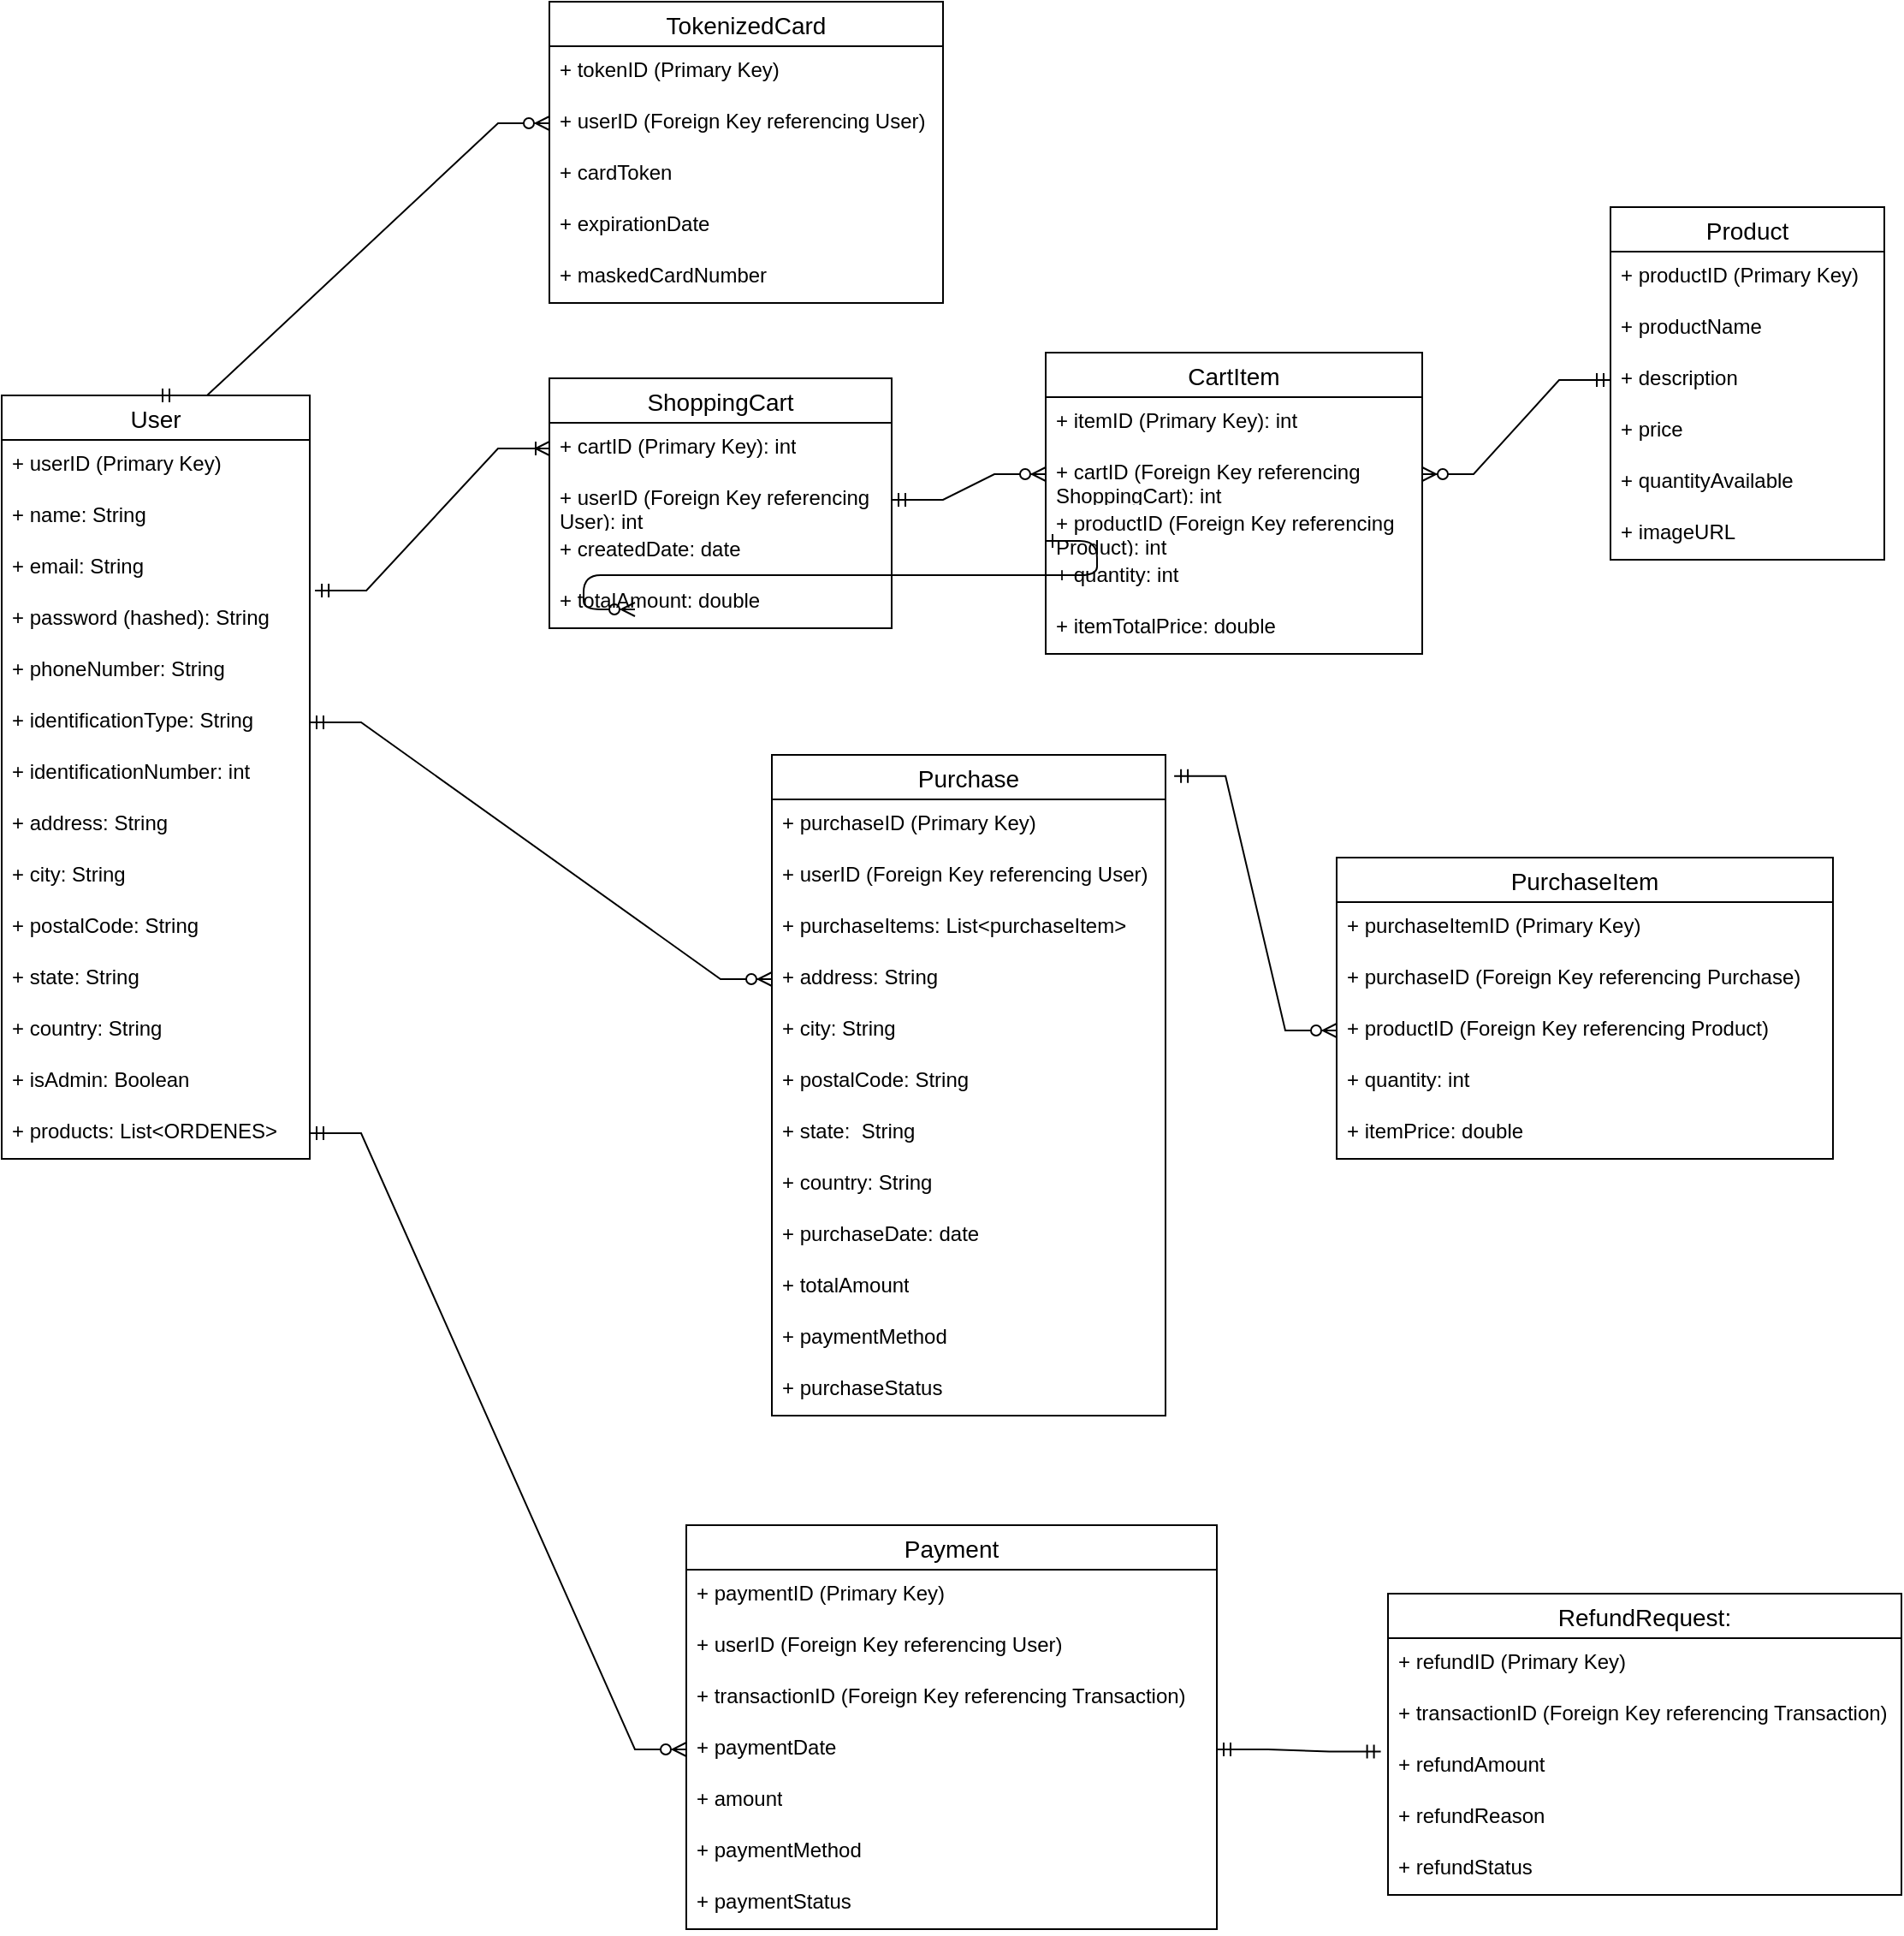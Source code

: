 <mxfile version="23.1.1" type="github">
  <diagram id="R2lEEEUBdFMjLlhIrx00" name="Page-1">
    <mxGraphModel dx="1724" dy="1920" grid="1" gridSize="10" guides="1" tooltips="1" connect="1" arrows="1" fold="1" page="1" pageScale="1" pageWidth="850" pageHeight="1100" math="0" shadow="0" extFonts="Permanent Marker^https://fonts.googleapis.com/css?family=Permanent+Marker">
      <root>
        <mxCell id="0" />
        <mxCell id="1" parent="0" />
        <mxCell id="C-vyLk0tnHw3VtMMgP7b-12" value="" style="edgeStyle=entityRelationEdgeStyle;endArrow=ERzeroToMany;startArrow=ERone;endFill=1;startFill=0;" parent="1" target="C-vyLk0tnHw3VtMMgP7b-17" edge="1">
          <mxGeometry width="100" height="100" relative="1" as="geometry">
            <mxPoint x="700" y="165" as="sourcePoint" />
            <mxPoint x="460" y="205" as="targetPoint" />
          </mxGeometry>
        </mxCell>
        <mxCell id="R5RDyOjcecLHCs99hHvP-14" value="User" style="swimlane;fontStyle=0;childLayout=stackLayout;horizontal=1;startSize=26;horizontalStack=0;resizeParent=1;resizeParentMax=0;resizeLast=0;collapsible=1;marginBottom=0;align=center;fontSize=14;" vertex="1" parent="1">
          <mxGeometry x="90" y="80" width="180" height="446" as="geometry" />
        </mxCell>
        <mxCell id="R5RDyOjcecLHCs99hHvP-17" value="+&amp;nbsp;userID (Primary Key)" style="text;strokeColor=none;fillColor=none;spacingLeft=4;spacingRight=4;overflow=hidden;rotatable=0;points=[[0,0.5],[1,0.5]];portConstraint=eastwest;fontSize=12;whiteSpace=wrap;html=1;" vertex="1" parent="R5RDyOjcecLHCs99hHvP-14">
          <mxGeometry y="26" width="180" height="30" as="geometry" />
        </mxCell>
        <mxCell id="R5RDyOjcecLHCs99hHvP-18" value="+ name: String" style="text;strokeColor=none;fillColor=none;spacingLeft=4;spacingRight=4;overflow=hidden;rotatable=0;points=[[0,0.5],[1,0.5]];portConstraint=eastwest;fontSize=12;whiteSpace=wrap;html=1;" vertex="1" parent="R5RDyOjcecLHCs99hHvP-14">
          <mxGeometry y="56" width="180" height="30" as="geometry" />
        </mxCell>
        <mxCell id="R5RDyOjcecLHCs99hHvP-16" value="+ email: String" style="text;strokeColor=none;fillColor=none;spacingLeft=4;spacingRight=4;overflow=hidden;rotatable=0;points=[[0,0.5],[1,0.5]];portConstraint=eastwest;fontSize=12;whiteSpace=wrap;html=1;" vertex="1" parent="R5RDyOjcecLHCs99hHvP-14">
          <mxGeometry y="86" width="180" height="30" as="geometry" />
        </mxCell>
        <mxCell id="R5RDyOjcecLHCs99hHvP-19" value="+ password (hashed): String" style="text;strokeColor=none;fillColor=none;spacingLeft=4;spacingRight=4;overflow=hidden;rotatable=0;points=[[0,0.5],[1,0.5]];portConstraint=eastwest;fontSize=12;whiteSpace=wrap;html=1;" vertex="1" parent="R5RDyOjcecLHCs99hHvP-14">
          <mxGeometry y="116" width="180" height="30" as="geometry" />
        </mxCell>
        <mxCell id="R5RDyOjcecLHCs99hHvP-15" value="+ phoneNumber: String" style="text;strokeColor=none;fillColor=none;spacingLeft=4;spacingRight=4;overflow=hidden;rotatable=0;points=[[0,0.5],[1,0.5]];portConstraint=eastwest;fontSize=12;whiteSpace=wrap;html=1;" vertex="1" parent="R5RDyOjcecLHCs99hHvP-14">
          <mxGeometry y="146" width="180" height="30" as="geometry" />
        </mxCell>
        <mxCell id="R5RDyOjcecLHCs99hHvP-20" value="+ identificationType: String" style="text;strokeColor=none;fillColor=none;spacingLeft=4;spacingRight=4;overflow=hidden;rotatable=0;points=[[0,0.5],[1,0.5]];portConstraint=eastwest;fontSize=12;whiteSpace=wrap;html=1;" vertex="1" parent="R5RDyOjcecLHCs99hHvP-14">
          <mxGeometry y="176" width="180" height="30" as="geometry" />
        </mxCell>
        <mxCell id="R5RDyOjcecLHCs99hHvP-21" value="+ identificationNumber: int" style="text;strokeColor=none;fillColor=none;spacingLeft=4;spacingRight=4;overflow=hidden;rotatable=0;points=[[0,0.5],[1,0.5]];portConstraint=eastwest;fontSize=12;whiteSpace=wrap;html=1;" vertex="1" parent="R5RDyOjcecLHCs99hHvP-14">
          <mxGeometry y="206" width="180" height="30" as="geometry" />
        </mxCell>
        <mxCell id="R5RDyOjcecLHCs99hHvP-22" value="+ address: String" style="text;strokeColor=none;fillColor=none;spacingLeft=4;spacingRight=4;overflow=hidden;rotatable=0;points=[[0,0.5],[1,0.5]];portConstraint=eastwest;fontSize=12;whiteSpace=wrap;html=1;" vertex="1" parent="R5RDyOjcecLHCs99hHvP-14">
          <mxGeometry y="236" width="180" height="30" as="geometry" />
        </mxCell>
        <mxCell id="R5RDyOjcecLHCs99hHvP-23" value="+ city: String" style="text;strokeColor=none;fillColor=none;spacingLeft=4;spacingRight=4;overflow=hidden;rotatable=0;points=[[0,0.5],[1,0.5]];portConstraint=eastwest;fontSize=12;whiteSpace=wrap;html=1;" vertex="1" parent="R5RDyOjcecLHCs99hHvP-14">
          <mxGeometry y="266" width="180" height="30" as="geometry" />
        </mxCell>
        <mxCell id="R5RDyOjcecLHCs99hHvP-24" value="+ postalCode: String" style="text;strokeColor=none;fillColor=none;spacingLeft=4;spacingRight=4;overflow=hidden;rotatable=0;points=[[0,0.5],[1,0.5]];portConstraint=eastwest;fontSize=12;whiteSpace=wrap;html=1;" vertex="1" parent="R5RDyOjcecLHCs99hHvP-14">
          <mxGeometry y="296" width="180" height="30" as="geometry" />
        </mxCell>
        <mxCell id="R5RDyOjcecLHCs99hHvP-41" value="+ state: String" style="text;strokeColor=none;fillColor=none;spacingLeft=4;spacingRight=4;overflow=hidden;rotatable=0;points=[[0,0.5],[1,0.5]];portConstraint=eastwest;fontSize=12;whiteSpace=wrap;html=1;" vertex="1" parent="R5RDyOjcecLHCs99hHvP-14">
          <mxGeometry y="326" width="180" height="30" as="geometry" />
        </mxCell>
        <mxCell id="R5RDyOjcecLHCs99hHvP-69" value="+ country: String" style="text;strokeColor=none;fillColor=none;spacingLeft=4;spacingRight=4;overflow=hidden;rotatable=0;points=[[0,0.5],[1,0.5]];portConstraint=eastwest;fontSize=12;whiteSpace=wrap;html=1;" vertex="1" parent="R5RDyOjcecLHCs99hHvP-14">
          <mxGeometry y="356" width="180" height="30" as="geometry" />
        </mxCell>
        <mxCell id="R5RDyOjcecLHCs99hHvP-26" value="+ isAdmin: Boolean" style="text;strokeColor=none;fillColor=none;spacingLeft=4;spacingRight=4;overflow=hidden;rotatable=0;points=[[0,0.5],[1,0.5]];portConstraint=eastwest;fontSize=12;whiteSpace=wrap;html=1;" vertex="1" parent="R5RDyOjcecLHCs99hHvP-14">
          <mxGeometry y="386" width="180" height="30" as="geometry" />
        </mxCell>
        <mxCell id="R5RDyOjcecLHCs99hHvP-40" value="+ products: List&amp;lt;ORDENES&amp;gt;" style="text;strokeColor=none;fillColor=none;spacingLeft=4;spacingRight=4;overflow=hidden;rotatable=0;points=[[0,0.5],[1,0.5]];portConstraint=eastwest;fontSize=12;whiteSpace=wrap;html=1;" vertex="1" parent="R5RDyOjcecLHCs99hHvP-14">
          <mxGeometry y="416" width="180" height="30" as="geometry" />
        </mxCell>
        <mxCell id="R5RDyOjcecLHCs99hHvP-42" value="ShoppingCart" style="swimlane;fontStyle=0;childLayout=stackLayout;horizontal=1;startSize=26;horizontalStack=0;resizeParent=1;resizeParentMax=0;resizeLast=0;collapsible=1;marginBottom=0;align=center;fontSize=14;" vertex="1" parent="1">
          <mxGeometry x="410" y="70" width="200" height="146" as="geometry" />
        </mxCell>
        <mxCell id="R5RDyOjcecLHCs99hHvP-43" value="+ cartID (Primary Key): int" style="text;strokeColor=none;fillColor=none;spacingLeft=4;spacingRight=4;overflow=hidden;rotatable=0;points=[[0,0.5],[1,0.5]];portConstraint=eastwest;fontSize=12;whiteSpace=wrap;html=1;" vertex="1" parent="R5RDyOjcecLHCs99hHvP-42">
          <mxGeometry y="26" width="200" height="30" as="geometry" />
        </mxCell>
        <mxCell id="R5RDyOjcecLHCs99hHvP-44" value="+&amp;nbsp;userID (Foreign Key referencing User): int" style="text;strokeColor=none;fillColor=none;spacingLeft=4;spacingRight=4;overflow=hidden;rotatable=0;points=[[0,0.5],[1,0.5]];portConstraint=eastwest;fontSize=12;whiteSpace=wrap;html=1;" vertex="1" parent="R5RDyOjcecLHCs99hHvP-42">
          <mxGeometry y="56" width="200" height="30" as="geometry" />
        </mxCell>
        <mxCell id="R5RDyOjcecLHCs99hHvP-111" value="+&amp;nbsp;createdDate: date" style="text;strokeColor=none;fillColor=none;spacingLeft=4;spacingRight=4;overflow=hidden;rotatable=0;points=[[0,0.5],[1,0.5]];portConstraint=eastwest;fontSize=12;whiteSpace=wrap;html=1;" vertex="1" parent="R5RDyOjcecLHCs99hHvP-42">
          <mxGeometry y="86" width="200" height="30" as="geometry" />
        </mxCell>
        <mxCell id="R5RDyOjcecLHCs99hHvP-112" value="+ totalAmount: double" style="text;strokeColor=none;fillColor=none;spacingLeft=4;spacingRight=4;overflow=hidden;rotatable=0;points=[[0,0.5],[1,0.5]];portConstraint=eastwest;fontSize=12;whiteSpace=wrap;html=1;" vertex="1" parent="R5RDyOjcecLHCs99hHvP-42">
          <mxGeometry y="116" width="200" height="30" as="geometry" />
        </mxCell>
        <mxCell id="R5RDyOjcecLHCs99hHvP-48" value="Purchase" style="swimlane;fontStyle=0;childLayout=stackLayout;horizontal=1;startSize=26;horizontalStack=0;resizeParent=1;resizeParentMax=0;resizeLast=0;collapsible=1;marginBottom=0;align=center;fontSize=14;" vertex="1" parent="1">
          <mxGeometry x="540" y="290" width="230" height="386" as="geometry" />
        </mxCell>
        <mxCell id="R5RDyOjcecLHCs99hHvP-49" value="+&amp;nbsp;purchaseID (Primary Key)" style="text;strokeColor=none;fillColor=none;spacingLeft=4;spacingRight=4;overflow=hidden;rotatable=0;points=[[0,0.5],[1,0.5]];portConstraint=eastwest;fontSize=12;whiteSpace=wrap;html=1;" vertex="1" parent="R5RDyOjcecLHCs99hHvP-48">
          <mxGeometry y="26" width="230" height="30" as="geometry" />
        </mxCell>
        <mxCell id="R5RDyOjcecLHCs99hHvP-50" value="+&amp;nbsp;userID (Foreign Key referencing User)" style="text;strokeColor=none;fillColor=none;spacingLeft=4;spacingRight=4;overflow=hidden;rotatable=0;points=[[0,0.5],[1,0.5]];portConstraint=eastwest;fontSize=12;whiteSpace=wrap;html=1;" vertex="1" parent="R5RDyOjcecLHCs99hHvP-48">
          <mxGeometry y="56" width="230" height="30" as="geometry" />
        </mxCell>
        <mxCell id="R5RDyOjcecLHCs99hHvP-51" value="+ purchaseItems: List&amp;lt;purchaseItem&amp;gt;" style="text;strokeColor=none;fillColor=none;spacingLeft=4;spacingRight=4;overflow=hidden;rotatable=0;points=[[0,0.5],[1,0.5]];portConstraint=eastwest;fontSize=12;whiteSpace=wrap;html=1;" vertex="1" parent="R5RDyOjcecLHCs99hHvP-48">
          <mxGeometry y="86" width="230" height="30" as="geometry" />
        </mxCell>
        <mxCell id="R5RDyOjcecLHCs99hHvP-63" value="+ address: String" style="text;strokeColor=none;fillColor=none;spacingLeft=4;spacingRight=4;overflow=hidden;rotatable=0;points=[[0,0.5],[1,0.5]];portConstraint=eastwest;fontSize=12;whiteSpace=wrap;html=1;" vertex="1" parent="R5RDyOjcecLHCs99hHvP-48">
          <mxGeometry y="116" width="230" height="30" as="geometry" />
        </mxCell>
        <mxCell id="R5RDyOjcecLHCs99hHvP-64" value="+ city: String" style="text;strokeColor=none;fillColor=none;spacingLeft=4;spacingRight=4;overflow=hidden;rotatable=0;points=[[0,0.5],[1,0.5]];portConstraint=eastwest;fontSize=12;whiteSpace=wrap;html=1;" vertex="1" parent="R5RDyOjcecLHCs99hHvP-48">
          <mxGeometry y="146" width="230" height="30" as="geometry" />
        </mxCell>
        <mxCell id="R5RDyOjcecLHCs99hHvP-65" value="+ postalCode: String" style="text;strokeColor=none;fillColor=none;spacingLeft=4;spacingRight=4;overflow=hidden;rotatable=0;points=[[0,0.5],[1,0.5]];portConstraint=eastwest;fontSize=12;whiteSpace=wrap;html=1;" vertex="1" parent="R5RDyOjcecLHCs99hHvP-48">
          <mxGeometry y="176" width="230" height="30" as="geometry" />
        </mxCell>
        <mxCell id="R5RDyOjcecLHCs99hHvP-57" value="+ state:&amp;nbsp; String" style="text;strokeColor=none;fillColor=none;spacingLeft=4;spacingRight=4;overflow=hidden;rotatable=0;points=[[0,0.5],[1,0.5]];portConstraint=eastwest;fontSize=12;whiteSpace=wrap;html=1;" vertex="1" parent="R5RDyOjcecLHCs99hHvP-48">
          <mxGeometry y="206" width="230" height="30" as="geometry" />
        </mxCell>
        <mxCell id="R5RDyOjcecLHCs99hHvP-25" value="+ country: String" style="text;strokeColor=none;fillColor=none;spacingLeft=4;spacingRight=4;overflow=hidden;rotatable=0;points=[[0,0.5],[1,0.5]];portConstraint=eastwest;fontSize=12;whiteSpace=wrap;html=1;" vertex="1" parent="R5RDyOjcecLHCs99hHvP-48">
          <mxGeometry y="236" width="230" height="30" as="geometry" />
        </mxCell>
        <mxCell id="R5RDyOjcecLHCs99hHvP-58" value="+&amp;nbsp;purchaseDate: date" style="text;strokeColor=none;fillColor=none;spacingLeft=4;spacingRight=4;overflow=hidden;rotatable=0;points=[[0,0.5],[1,0.5]];portConstraint=eastwest;fontSize=12;whiteSpace=wrap;html=1;" vertex="1" parent="R5RDyOjcecLHCs99hHvP-48">
          <mxGeometry y="266" width="230" height="30" as="geometry" />
        </mxCell>
        <mxCell id="R5RDyOjcecLHCs99hHvP-122" value="+&amp;nbsp;totalAmount" style="text;strokeColor=none;fillColor=none;spacingLeft=4;spacingRight=4;overflow=hidden;rotatable=0;points=[[0,0.5],[1,0.5]];portConstraint=eastwest;fontSize=12;whiteSpace=wrap;html=1;" vertex="1" parent="R5RDyOjcecLHCs99hHvP-48">
          <mxGeometry y="296" width="230" height="30" as="geometry" />
        </mxCell>
        <mxCell id="R5RDyOjcecLHCs99hHvP-123" value="+&amp;nbsp;paymentMethod" style="text;strokeColor=none;fillColor=none;spacingLeft=4;spacingRight=4;overflow=hidden;rotatable=0;points=[[0,0.5],[1,0.5]];portConstraint=eastwest;fontSize=12;whiteSpace=wrap;html=1;" vertex="1" parent="R5RDyOjcecLHCs99hHvP-48">
          <mxGeometry y="326" width="230" height="30" as="geometry" />
        </mxCell>
        <mxCell id="R5RDyOjcecLHCs99hHvP-124" value="+&amp;nbsp;purchaseStatus" style="text;strokeColor=none;fillColor=none;spacingLeft=4;spacingRight=4;overflow=hidden;rotatable=0;points=[[0,0.5],[1,0.5]];portConstraint=eastwest;fontSize=12;whiteSpace=wrap;html=1;" vertex="1" parent="R5RDyOjcecLHCs99hHvP-48">
          <mxGeometry y="356" width="230" height="30" as="geometry" />
        </mxCell>
        <mxCell id="R5RDyOjcecLHCs99hHvP-70" value="" style="edgeStyle=entityRelationEdgeStyle;fontSize=12;html=1;endArrow=ERzeroToMany;startArrow=ERmandOne;rounded=0;exitX=1;exitY=0.5;exitDx=0;exitDy=0;entryX=0;entryY=0.5;entryDx=0;entryDy=0;" edge="1" parent="1" source="R5RDyOjcecLHCs99hHvP-20" target="R5RDyOjcecLHCs99hHvP-63">
          <mxGeometry width="100" height="100" relative="1" as="geometry">
            <mxPoint x="380" y="410" as="sourcePoint" />
            <mxPoint x="480" y="310" as="targetPoint" />
          </mxGeometry>
        </mxCell>
        <mxCell id="R5RDyOjcecLHCs99hHvP-71" value="" style="edgeStyle=entityRelationEdgeStyle;fontSize=12;html=1;endArrow=ERoneToMany;startArrow=ERmandOne;rounded=0;exitX=1.017;exitY=-0.067;exitDx=0;exitDy=0;exitPerimeter=0;entryX=0;entryY=0.5;entryDx=0;entryDy=0;" edge="1" parent="1" source="R5RDyOjcecLHCs99hHvP-19" target="R5RDyOjcecLHCs99hHvP-43">
          <mxGeometry width="100" height="100" relative="1" as="geometry">
            <mxPoint x="380" y="410" as="sourcePoint" />
            <mxPoint x="480" y="310" as="targetPoint" />
            <Array as="points">
              <mxPoint x="300" y="180" />
            </Array>
          </mxGeometry>
        </mxCell>
        <mxCell id="R5RDyOjcecLHCs99hHvP-72" value="TokenizedCard" style="swimlane;fontStyle=0;childLayout=stackLayout;horizontal=1;startSize=26;horizontalStack=0;resizeParent=1;resizeParentMax=0;resizeLast=0;collapsible=1;marginBottom=0;align=center;fontSize=14;" vertex="1" parent="1">
          <mxGeometry x="410" y="-150" width="230" height="176" as="geometry" />
        </mxCell>
        <mxCell id="R5RDyOjcecLHCs99hHvP-73" value="+&amp;nbsp;tokenID (Primary Key)" style="text;strokeColor=none;fillColor=none;spacingLeft=4;spacingRight=4;overflow=hidden;rotatable=0;points=[[0,0.5],[1,0.5]];portConstraint=eastwest;fontSize=12;whiteSpace=wrap;html=1;" vertex="1" parent="R5RDyOjcecLHCs99hHvP-72">
          <mxGeometry y="26" width="230" height="30" as="geometry" />
        </mxCell>
        <mxCell id="R5RDyOjcecLHCs99hHvP-74" value="+&amp;nbsp;userID (Foreign Key referencing User)" style="text;strokeColor=none;fillColor=none;spacingLeft=4;spacingRight=4;overflow=hidden;rotatable=0;points=[[0,0.5],[1,0.5]];portConstraint=eastwest;fontSize=12;whiteSpace=wrap;html=1;" vertex="1" parent="R5RDyOjcecLHCs99hHvP-72">
          <mxGeometry y="56" width="230" height="30" as="geometry" />
        </mxCell>
        <mxCell id="R5RDyOjcecLHCs99hHvP-75" value="+&amp;nbsp;cardToken" style="text;strokeColor=none;fillColor=none;spacingLeft=4;spacingRight=4;overflow=hidden;rotatable=0;points=[[0,0.5],[1,0.5]];portConstraint=eastwest;fontSize=12;whiteSpace=wrap;html=1;" vertex="1" parent="R5RDyOjcecLHCs99hHvP-72">
          <mxGeometry y="86" width="230" height="30" as="geometry" />
        </mxCell>
        <mxCell id="R5RDyOjcecLHCs99hHvP-96" value="+&amp;nbsp;expirationDate" style="text;strokeColor=none;fillColor=none;spacingLeft=4;spacingRight=4;overflow=hidden;rotatable=0;points=[[0,0.5],[1,0.5]];portConstraint=eastwest;fontSize=12;whiteSpace=wrap;html=1;" vertex="1" parent="R5RDyOjcecLHCs99hHvP-72">
          <mxGeometry y="116" width="230" height="30" as="geometry" />
        </mxCell>
        <mxCell id="R5RDyOjcecLHCs99hHvP-97" value="+&amp;nbsp;maskedCardNumber" style="text;strokeColor=none;fillColor=none;spacingLeft=4;spacingRight=4;overflow=hidden;rotatable=0;points=[[0,0.5],[1,0.5]];portConstraint=eastwest;fontSize=12;whiteSpace=wrap;html=1;" vertex="1" parent="R5RDyOjcecLHCs99hHvP-72">
          <mxGeometry y="146" width="230" height="30" as="geometry" />
        </mxCell>
        <mxCell id="R5RDyOjcecLHCs99hHvP-76" value="PurchaseItem" style="swimlane;fontStyle=0;childLayout=stackLayout;horizontal=1;startSize=26;horizontalStack=0;resizeParent=1;resizeParentMax=0;resizeLast=0;collapsible=1;marginBottom=0;align=center;fontSize=14;" vertex="1" parent="1">
          <mxGeometry x="870" y="350" width="290" height="176" as="geometry" />
        </mxCell>
        <mxCell id="R5RDyOjcecLHCs99hHvP-77" value="+&amp;nbsp;purchaseItemID (Primary Key)" style="text;strokeColor=none;fillColor=none;spacingLeft=4;spacingRight=4;overflow=hidden;rotatable=0;points=[[0,0.5],[1,0.5]];portConstraint=eastwest;fontSize=12;whiteSpace=wrap;html=1;" vertex="1" parent="R5RDyOjcecLHCs99hHvP-76">
          <mxGeometry y="26" width="290" height="30" as="geometry" />
        </mxCell>
        <mxCell id="R5RDyOjcecLHCs99hHvP-78" value="+&amp;nbsp;purchaseID (Foreign Key referencing Purchase)" style="text;strokeColor=none;fillColor=none;spacingLeft=4;spacingRight=4;overflow=hidden;rotatable=0;points=[[0,0.5],[1,0.5]];portConstraint=eastwest;fontSize=12;whiteSpace=wrap;html=1;" vertex="1" parent="R5RDyOjcecLHCs99hHvP-76">
          <mxGeometry y="56" width="290" height="30" as="geometry" />
        </mxCell>
        <mxCell id="R5RDyOjcecLHCs99hHvP-79" value="+&amp;nbsp;productID (Foreign Key referencing Product)" style="text;strokeColor=none;fillColor=none;spacingLeft=4;spacingRight=4;overflow=hidden;rotatable=0;points=[[0,0.5],[1,0.5]];portConstraint=eastwest;fontSize=12;whiteSpace=wrap;html=1;" vertex="1" parent="R5RDyOjcecLHCs99hHvP-76">
          <mxGeometry y="86" width="290" height="30" as="geometry" />
        </mxCell>
        <mxCell id="R5RDyOjcecLHCs99hHvP-120" value="+&amp;nbsp;quantity: int" style="text;strokeColor=none;fillColor=none;spacingLeft=4;spacingRight=4;overflow=hidden;rotatable=0;points=[[0,0.5],[1,0.5]];portConstraint=eastwest;fontSize=12;whiteSpace=wrap;html=1;" vertex="1" parent="R5RDyOjcecLHCs99hHvP-76">
          <mxGeometry y="116" width="290" height="30" as="geometry" />
        </mxCell>
        <mxCell id="R5RDyOjcecLHCs99hHvP-121" value="+&amp;nbsp;itemPrice: double" style="text;strokeColor=none;fillColor=none;spacingLeft=4;spacingRight=4;overflow=hidden;rotatable=0;points=[[0,0.5],[1,0.5]];portConstraint=eastwest;fontSize=12;whiteSpace=wrap;html=1;" vertex="1" parent="R5RDyOjcecLHCs99hHvP-76">
          <mxGeometry y="146" width="290" height="30" as="geometry" />
        </mxCell>
        <mxCell id="R5RDyOjcecLHCs99hHvP-80" value="Product" style="swimlane;fontStyle=0;childLayout=stackLayout;horizontal=1;startSize=26;horizontalStack=0;resizeParent=1;resizeParentMax=0;resizeLast=0;collapsible=1;marginBottom=0;align=center;fontSize=14;" vertex="1" parent="1">
          <mxGeometry x="1030" y="-30" width="160" height="206" as="geometry" />
        </mxCell>
        <mxCell id="R5RDyOjcecLHCs99hHvP-81" value="+&amp;nbsp;productID (Primary Key)" style="text;strokeColor=none;fillColor=none;spacingLeft=4;spacingRight=4;overflow=hidden;rotatable=0;points=[[0,0.5],[1,0.5]];portConstraint=eastwest;fontSize=12;whiteSpace=wrap;html=1;" vertex="1" parent="R5RDyOjcecLHCs99hHvP-80">
          <mxGeometry y="26" width="160" height="30" as="geometry" />
        </mxCell>
        <mxCell id="R5RDyOjcecLHCs99hHvP-82" value="+&amp;nbsp;productName" style="text;strokeColor=none;fillColor=none;spacingLeft=4;spacingRight=4;overflow=hidden;rotatable=0;points=[[0,0.5],[1,0.5]];portConstraint=eastwest;fontSize=12;whiteSpace=wrap;html=1;" vertex="1" parent="R5RDyOjcecLHCs99hHvP-80">
          <mxGeometry y="56" width="160" height="30" as="geometry" />
        </mxCell>
        <mxCell id="R5RDyOjcecLHCs99hHvP-83" value="+&amp;nbsp;description" style="text;strokeColor=none;fillColor=none;spacingLeft=4;spacingRight=4;overflow=hidden;rotatable=0;points=[[0,0.5],[1,0.5]];portConstraint=eastwest;fontSize=12;whiteSpace=wrap;html=1;" vertex="1" parent="R5RDyOjcecLHCs99hHvP-80">
          <mxGeometry y="86" width="160" height="30" as="geometry" />
        </mxCell>
        <mxCell id="R5RDyOjcecLHCs99hHvP-105" value="+&amp;nbsp;price" style="text;strokeColor=none;fillColor=none;spacingLeft=4;spacingRight=4;overflow=hidden;rotatable=0;points=[[0,0.5],[1,0.5]];portConstraint=eastwest;fontSize=12;whiteSpace=wrap;html=1;" vertex="1" parent="R5RDyOjcecLHCs99hHvP-80">
          <mxGeometry y="116" width="160" height="30" as="geometry" />
        </mxCell>
        <mxCell id="R5RDyOjcecLHCs99hHvP-106" value="+&amp;nbsp;quantityAvailable" style="text;strokeColor=none;fillColor=none;spacingLeft=4;spacingRight=4;overflow=hidden;rotatable=0;points=[[0,0.5],[1,0.5]];portConstraint=eastwest;fontSize=12;whiteSpace=wrap;html=1;" vertex="1" parent="R5RDyOjcecLHCs99hHvP-80">
          <mxGeometry y="146" width="160" height="30" as="geometry" />
        </mxCell>
        <mxCell id="R5RDyOjcecLHCs99hHvP-107" value="+&amp;nbsp;imageURL" style="text;strokeColor=none;fillColor=none;spacingLeft=4;spacingRight=4;overflow=hidden;rotatable=0;points=[[0,0.5],[1,0.5]];portConstraint=eastwest;fontSize=12;whiteSpace=wrap;html=1;" vertex="1" parent="R5RDyOjcecLHCs99hHvP-80">
          <mxGeometry y="176" width="160" height="30" as="geometry" />
        </mxCell>
        <mxCell id="R5RDyOjcecLHCs99hHvP-90" value="RefundRequest:" style="swimlane;fontStyle=0;childLayout=stackLayout;horizontal=1;startSize=26;horizontalStack=0;resizeParent=1;resizeParentMax=0;resizeLast=0;collapsible=1;marginBottom=0;align=center;fontSize=14;" vertex="1" parent="1">
          <mxGeometry x="900" y="780" width="300" height="176" as="geometry" />
        </mxCell>
        <mxCell id="R5RDyOjcecLHCs99hHvP-91" value="+ refundID (Primary Key)" style="text;strokeColor=none;fillColor=none;spacingLeft=4;spacingRight=4;overflow=hidden;rotatable=0;points=[[0,0.5],[1,0.5]];portConstraint=eastwest;fontSize=12;whiteSpace=wrap;html=1;" vertex="1" parent="R5RDyOjcecLHCs99hHvP-90">
          <mxGeometry y="26" width="300" height="30" as="geometry" />
        </mxCell>
        <mxCell id="R5RDyOjcecLHCs99hHvP-92" value="+&amp;nbsp;transactionID (Foreign Key referencing Transaction)" style="text;strokeColor=none;fillColor=none;spacingLeft=4;spacingRight=4;overflow=hidden;rotatable=0;points=[[0,0.5],[1,0.5]];portConstraint=eastwest;fontSize=12;whiteSpace=wrap;html=1;" vertex="1" parent="R5RDyOjcecLHCs99hHvP-90">
          <mxGeometry y="56" width="300" height="30" as="geometry" />
        </mxCell>
        <mxCell id="R5RDyOjcecLHCs99hHvP-93" value="+&amp;nbsp;refundAmount" style="text;strokeColor=none;fillColor=none;spacingLeft=4;spacingRight=4;overflow=hidden;rotatable=0;points=[[0,0.5],[1,0.5]];portConstraint=eastwest;fontSize=12;whiteSpace=wrap;html=1;" vertex="1" parent="R5RDyOjcecLHCs99hHvP-90">
          <mxGeometry y="86" width="300" height="30" as="geometry" />
        </mxCell>
        <mxCell id="R5RDyOjcecLHCs99hHvP-94" value="+&amp;nbsp;refundReason" style="text;strokeColor=none;fillColor=none;spacingLeft=4;spacingRight=4;overflow=hidden;rotatable=0;points=[[0,0.5],[1,0.5]];portConstraint=eastwest;fontSize=12;whiteSpace=wrap;html=1;" vertex="1" parent="R5RDyOjcecLHCs99hHvP-90">
          <mxGeometry y="116" width="300" height="30" as="geometry" />
        </mxCell>
        <mxCell id="R5RDyOjcecLHCs99hHvP-95" value="+&amp;nbsp;refundStatus" style="text;strokeColor=none;fillColor=none;spacingLeft=4;spacingRight=4;overflow=hidden;rotatable=0;points=[[0,0.5],[1,0.5]];portConstraint=eastwest;fontSize=12;whiteSpace=wrap;html=1;" vertex="1" parent="R5RDyOjcecLHCs99hHvP-90">
          <mxGeometry y="146" width="300" height="30" as="geometry" />
        </mxCell>
        <mxCell id="R5RDyOjcecLHCs99hHvP-114" value="CartItem" style="swimlane;fontStyle=0;childLayout=stackLayout;horizontal=1;startSize=26;horizontalStack=0;resizeParent=1;resizeParentMax=0;resizeLast=0;collapsible=1;marginBottom=0;align=center;fontSize=14;" vertex="1" parent="1">
          <mxGeometry x="700" y="55" width="220" height="176" as="geometry" />
        </mxCell>
        <mxCell id="R5RDyOjcecLHCs99hHvP-115" value="+&amp;nbsp;itemID (Primary Key): int" style="text;strokeColor=none;fillColor=none;spacingLeft=4;spacingRight=4;overflow=hidden;rotatable=0;points=[[0,0.5],[1,0.5]];portConstraint=eastwest;fontSize=12;whiteSpace=wrap;html=1;" vertex="1" parent="R5RDyOjcecLHCs99hHvP-114">
          <mxGeometry y="26" width="220" height="30" as="geometry" />
        </mxCell>
        <mxCell id="R5RDyOjcecLHCs99hHvP-116" value="+&amp;nbsp;cartID (Foreign Key referencing ShoppingCart): int" style="text;strokeColor=none;fillColor=none;spacingLeft=4;spacingRight=4;overflow=hidden;rotatable=0;points=[[0,0.5],[1,0.5]];portConstraint=eastwest;fontSize=12;whiteSpace=wrap;html=1;" vertex="1" parent="R5RDyOjcecLHCs99hHvP-114">
          <mxGeometry y="56" width="220" height="30" as="geometry" />
        </mxCell>
        <mxCell id="R5RDyOjcecLHCs99hHvP-117" value="+&amp;nbsp;productID (Foreign Key referencing Product): int" style="text;strokeColor=none;fillColor=none;spacingLeft=4;spacingRight=4;overflow=hidden;rotatable=0;points=[[0,0.5],[1,0.5]];portConstraint=eastwest;fontSize=12;whiteSpace=wrap;html=1;" vertex="1" parent="R5RDyOjcecLHCs99hHvP-114">
          <mxGeometry y="86" width="220" height="30" as="geometry" />
        </mxCell>
        <mxCell id="R5RDyOjcecLHCs99hHvP-118" value="+&amp;nbsp;quantity: int" style="text;strokeColor=none;fillColor=none;spacingLeft=4;spacingRight=4;overflow=hidden;rotatable=0;points=[[0,0.5],[1,0.5]];portConstraint=eastwest;fontSize=12;whiteSpace=wrap;html=1;" vertex="1" parent="R5RDyOjcecLHCs99hHvP-114">
          <mxGeometry y="116" width="220" height="30" as="geometry" />
        </mxCell>
        <mxCell id="R5RDyOjcecLHCs99hHvP-119" value="+ itemTotalPrice: double" style="text;strokeColor=none;fillColor=none;spacingLeft=4;spacingRight=4;overflow=hidden;rotatable=0;points=[[0,0.5],[1,0.5]];portConstraint=eastwest;fontSize=12;whiteSpace=wrap;html=1;" vertex="1" parent="R5RDyOjcecLHCs99hHvP-114">
          <mxGeometry y="146" width="220" height="30" as="geometry" />
        </mxCell>
        <mxCell id="R5RDyOjcecLHCs99hHvP-125" value="Payment" style="swimlane;fontStyle=0;childLayout=stackLayout;horizontal=1;startSize=26;horizontalStack=0;resizeParent=1;resizeParentMax=0;resizeLast=0;collapsible=1;marginBottom=0;align=center;fontSize=14;" vertex="1" parent="1">
          <mxGeometry x="490" y="740" width="310" height="236" as="geometry" />
        </mxCell>
        <mxCell id="R5RDyOjcecLHCs99hHvP-126" value="+&amp;nbsp;paymentID (Primary Key)" style="text;strokeColor=none;fillColor=none;spacingLeft=4;spacingRight=4;overflow=hidden;rotatable=0;points=[[0,0.5],[1,0.5]];portConstraint=eastwest;fontSize=12;whiteSpace=wrap;html=1;" vertex="1" parent="R5RDyOjcecLHCs99hHvP-125">
          <mxGeometry y="26" width="310" height="30" as="geometry" />
        </mxCell>
        <mxCell id="R5RDyOjcecLHCs99hHvP-127" value="+&amp;nbsp;userID (Foreign Key referencing User)" style="text;strokeColor=none;fillColor=none;spacingLeft=4;spacingRight=4;overflow=hidden;rotatable=0;points=[[0,0.5],[1,0.5]];portConstraint=eastwest;fontSize=12;whiteSpace=wrap;html=1;" vertex="1" parent="R5RDyOjcecLHCs99hHvP-125">
          <mxGeometry y="56" width="310" height="30" as="geometry" />
        </mxCell>
        <mxCell id="R5RDyOjcecLHCs99hHvP-128" value="+&amp;nbsp;transactionID (Foreign Key referencing Transaction)" style="text;strokeColor=none;fillColor=none;spacingLeft=4;spacingRight=4;overflow=hidden;rotatable=0;points=[[0,0.5],[1,0.5]];portConstraint=eastwest;fontSize=12;whiteSpace=wrap;html=1;" vertex="1" parent="R5RDyOjcecLHCs99hHvP-125">
          <mxGeometry y="86" width="310" height="30" as="geometry" />
        </mxCell>
        <mxCell id="R5RDyOjcecLHCs99hHvP-129" value="+&amp;nbsp;paymentDate" style="text;strokeColor=none;fillColor=none;spacingLeft=4;spacingRight=4;overflow=hidden;rotatable=0;points=[[0,0.5],[1,0.5]];portConstraint=eastwest;fontSize=12;whiteSpace=wrap;html=1;" vertex="1" parent="R5RDyOjcecLHCs99hHvP-125">
          <mxGeometry y="116" width="310" height="30" as="geometry" />
        </mxCell>
        <mxCell id="R5RDyOjcecLHCs99hHvP-130" value="+&amp;nbsp;amount" style="text;strokeColor=none;fillColor=none;spacingLeft=4;spacingRight=4;overflow=hidden;rotatable=0;points=[[0,0.5],[1,0.5]];portConstraint=eastwest;fontSize=12;whiteSpace=wrap;html=1;" vertex="1" parent="R5RDyOjcecLHCs99hHvP-125">
          <mxGeometry y="146" width="310" height="30" as="geometry" />
        </mxCell>
        <mxCell id="R5RDyOjcecLHCs99hHvP-131" value="+&amp;nbsp;paymentMethod" style="text;strokeColor=none;fillColor=none;spacingLeft=4;spacingRight=4;overflow=hidden;rotatable=0;points=[[0,0.5],[1,0.5]];portConstraint=eastwest;fontSize=12;whiteSpace=wrap;html=1;" vertex="1" parent="R5RDyOjcecLHCs99hHvP-125">
          <mxGeometry y="176" width="310" height="30" as="geometry" />
        </mxCell>
        <mxCell id="R5RDyOjcecLHCs99hHvP-132" value="+&amp;nbsp;paymentStatus" style="text;strokeColor=none;fillColor=none;spacingLeft=4;spacingRight=4;overflow=hidden;rotatable=0;points=[[0,0.5],[1,0.5]];portConstraint=eastwest;fontSize=12;whiteSpace=wrap;html=1;" vertex="1" parent="R5RDyOjcecLHCs99hHvP-125">
          <mxGeometry y="206" width="310" height="30" as="geometry" />
        </mxCell>
        <mxCell id="R5RDyOjcecLHCs99hHvP-133" value="" style="edgeStyle=entityRelationEdgeStyle;fontSize=12;html=1;endArrow=ERzeroToMany;startArrow=ERmandOne;rounded=0;exitX=1.022;exitY=0.032;exitDx=0;exitDy=0;entryX=0;entryY=0.5;entryDx=0;entryDy=0;exitPerimeter=0;" edge="1" parent="1" source="R5RDyOjcecLHCs99hHvP-48" target="R5RDyOjcecLHCs99hHvP-79">
          <mxGeometry width="100" height="100" relative="1" as="geometry">
            <mxPoint x="280" y="281" as="sourcePoint" />
            <mxPoint x="560" y="451" as="targetPoint" />
            <Array as="points">
              <mxPoint x="780" y="440" />
            </Array>
          </mxGeometry>
        </mxCell>
        <mxCell id="R5RDyOjcecLHCs99hHvP-134" value="" style="edgeStyle=entityRelationEdgeStyle;fontSize=12;html=1;endArrow=ERzeroToMany;startArrow=ERmandOne;rounded=0;entryX=0;entryY=0.5;entryDx=0;entryDy=0;" edge="1" parent="1" source="R5RDyOjcecLHCs99hHvP-40" target="R5RDyOjcecLHCs99hHvP-129">
          <mxGeometry width="100" height="100" relative="1" as="geometry">
            <mxPoint x="280" y="281" as="sourcePoint" />
            <mxPoint x="560" y="451" as="targetPoint" />
            <Array as="points">
              <mxPoint x="270" y="500" />
              <mxPoint x="40" y="650" />
              <mxPoint x="80" y="650" />
              <mxPoint x="80" y="650" />
            </Array>
          </mxGeometry>
        </mxCell>
        <mxCell id="R5RDyOjcecLHCs99hHvP-135" value="" style="edgeStyle=entityRelationEdgeStyle;fontSize=12;html=1;endArrow=ERmandOne;startArrow=ERmandOne;rounded=0;exitX=1;exitY=0.5;exitDx=0;exitDy=0;entryX=-0.014;entryY=0.21;entryDx=0;entryDy=0;entryPerimeter=0;" edge="1" parent="1" source="R5RDyOjcecLHCs99hHvP-129" target="R5RDyOjcecLHCs99hHvP-93">
          <mxGeometry width="100" height="100" relative="1" as="geometry">
            <mxPoint x="640" y="680" as="sourcePoint" />
            <mxPoint x="740" y="580" as="targetPoint" />
          </mxGeometry>
        </mxCell>
        <mxCell id="R5RDyOjcecLHCs99hHvP-137" value="" style="edgeStyle=entityRelationEdgeStyle;fontSize=12;html=1;endArrow=ERzeroToMany;startArrow=ERmandOne;rounded=0;exitX=0.5;exitY=0;exitDx=0;exitDy=0;entryX=0;entryY=0.5;entryDx=0;entryDy=0;" edge="1" parent="1" source="R5RDyOjcecLHCs99hHvP-14" target="R5RDyOjcecLHCs99hHvP-74">
          <mxGeometry width="100" height="100" relative="1" as="geometry">
            <mxPoint x="280" y="281" as="sourcePoint" />
            <mxPoint x="560" y="451" as="targetPoint" />
          </mxGeometry>
        </mxCell>
        <mxCell id="R5RDyOjcecLHCs99hHvP-138" value="" style="edgeStyle=entityRelationEdgeStyle;fontSize=12;html=1;endArrow=ERzeroToMany;startArrow=ERmandOne;rounded=0;entryX=0;entryY=0.5;entryDx=0;entryDy=0;" edge="1" parent="1" source="R5RDyOjcecLHCs99hHvP-44" target="R5RDyOjcecLHCs99hHvP-116">
          <mxGeometry width="100" height="100" relative="1" as="geometry">
            <mxPoint x="190" y="90" as="sourcePoint" />
            <mxPoint x="310" y="-69" as="targetPoint" />
          </mxGeometry>
        </mxCell>
        <mxCell id="R5RDyOjcecLHCs99hHvP-143" value="" style="edgeStyle=entityRelationEdgeStyle;fontSize=12;html=1;endArrow=ERzeroToMany;startArrow=ERmandOne;rounded=0;entryX=1;entryY=0.5;entryDx=0;entryDy=0;exitX=0;exitY=0.5;exitDx=0;exitDy=0;" edge="1" parent="1" source="R5RDyOjcecLHCs99hHvP-83" target="R5RDyOjcecLHCs99hHvP-116">
          <mxGeometry width="100" height="100" relative="1" as="geometry">
            <mxPoint x="620" y="151" as="sourcePoint" />
            <mxPoint x="700" y="151" as="targetPoint" />
          </mxGeometry>
        </mxCell>
      </root>
    </mxGraphModel>
  </diagram>
</mxfile>
